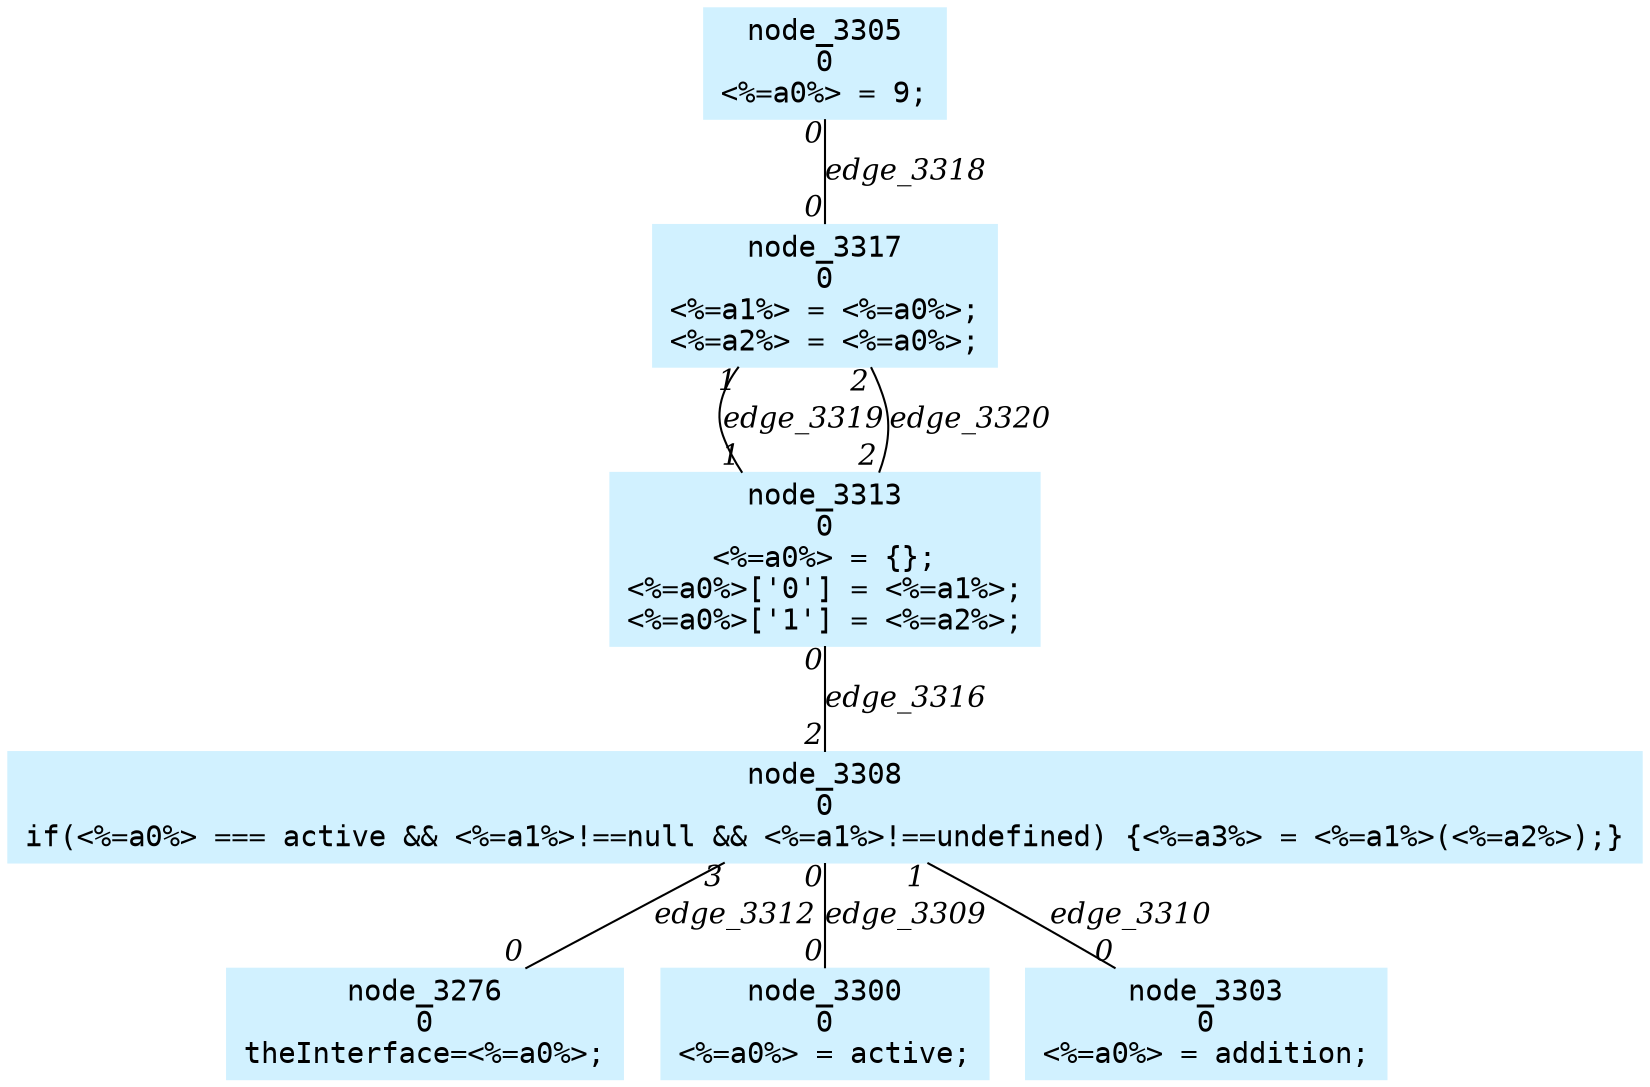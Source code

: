 digraph g{node_3276 [shape=box, style=filled, color="#d1f1ff", fontname="Courier", label="node_3276
0
theInterface=<%=a0%>;
" ]
node_3300 [shape=box, style=filled, color="#d1f1ff", fontname="Courier", label="node_3300
0
<%=a0%> = active;
" ]
node_3303 [shape=box, style=filled, color="#d1f1ff", fontname="Courier", label="node_3303
0
<%=a0%> = addition;
" ]
node_3305 [shape=box, style=filled, color="#d1f1ff", fontname="Courier", label="node_3305
0
<%=a0%> = 9;
" ]
node_3308 [shape=box, style=filled, color="#d1f1ff", fontname="Courier", label="node_3308
0
if(<%=a0%> === active && <%=a1%>!==null && <%=a1%>!==undefined) {<%=a3%> = <%=a1%>(<%=a2%>);}
" ]
node_3313 [shape=box, style=filled, color="#d1f1ff", fontname="Courier", label="node_3313
0
<%=a0%> = {};
<%=a0%>['0'] = <%=a1%>;
<%=a0%>['1'] = <%=a2%>;
" ]
node_3317 [shape=box, style=filled, color="#d1f1ff", fontname="Courier", label="node_3317
0
<%=a1%> = <%=a0%>;
<%=a2%> = <%=a0%>;
" ]
node_3308 -> node_3300 [dir=none, arrowHead=none, fontname="Times-Italic", label="edge_3309",  headlabel="0", taillabel="0" ]
node_3308 -> node_3303 [dir=none, arrowHead=none, fontname="Times-Italic", label="edge_3310",  headlabel="0", taillabel="1" ]
node_3308 -> node_3276 [dir=none, arrowHead=none, fontname="Times-Italic", label="edge_3312",  headlabel="0", taillabel="3" ]
node_3313 -> node_3308 [dir=none, arrowHead=none, fontname="Times-Italic", label="edge_3316",  headlabel="2", taillabel="0" ]
node_3305 -> node_3317 [dir=none, arrowHead=none, fontname="Times-Italic", label="edge_3318",  headlabel="0", taillabel="0" ]
node_3317 -> node_3313 [dir=none, arrowHead=none, fontname="Times-Italic", label="edge_3319",  headlabel="1", taillabel="1" ]
node_3317 -> node_3313 [dir=none, arrowHead=none, fontname="Times-Italic", label="edge_3320",  headlabel="2", taillabel="2" ]
}